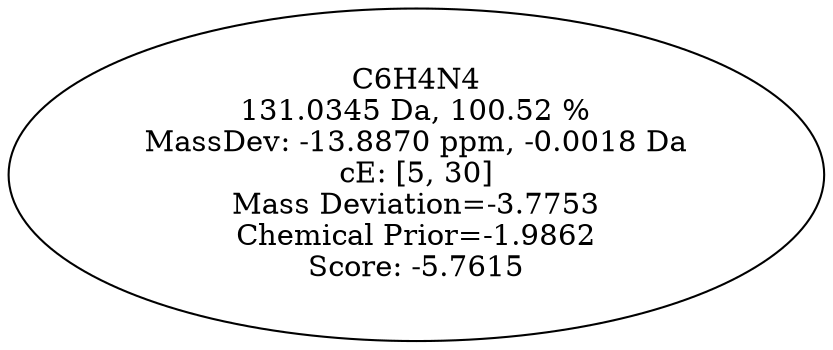 strict digraph {
v1 [label="C6H4N4\n131.0345 Da, 100.52 %\nMassDev: -13.8870 ppm, -0.0018 Da\ncE: [5, 30]\nMass Deviation=-3.7753\nChemical Prior=-1.9862\nScore: -5.7615"];
}